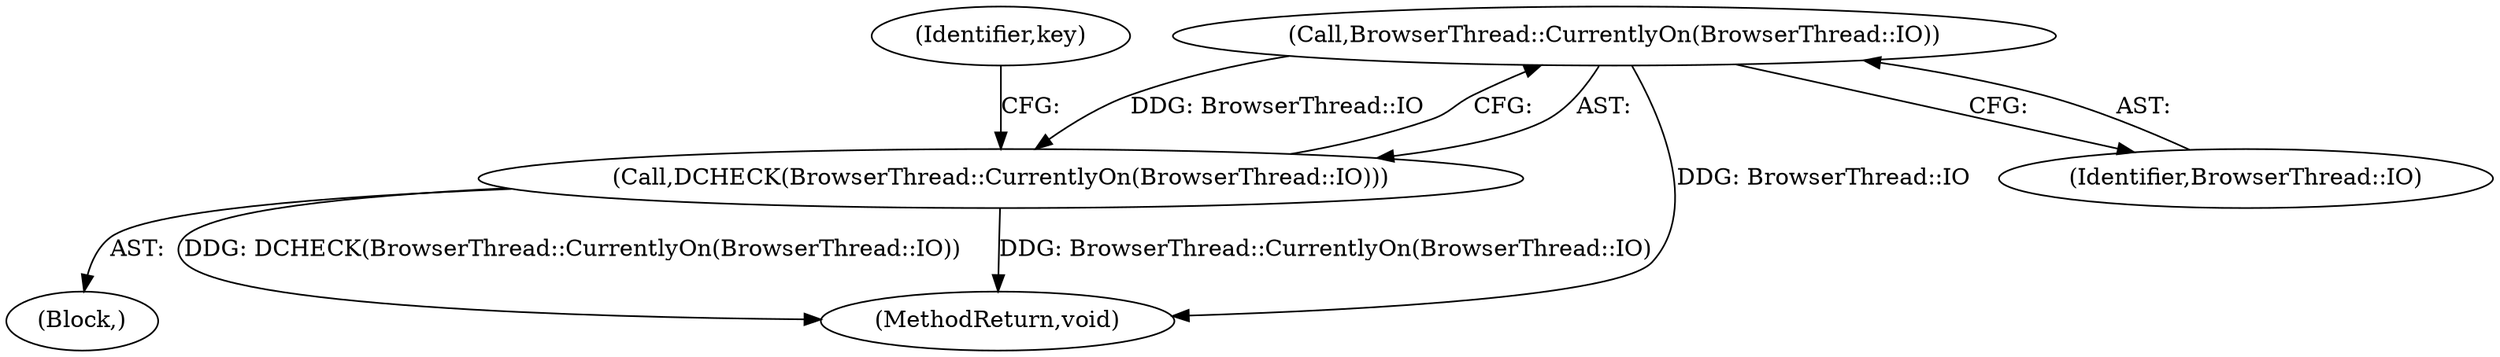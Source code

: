 digraph "0_Chrome_eb4bcacd683a68534bbe2e4d8d6eeafafc7f57ba_3@API" {
"1000105" [label="(Call,BrowserThread::CurrentlyOn(BrowserThread::IO))"];
"1000104" [label="(Call,DCHECK(BrowserThread::CurrentlyOn(BrowserThread::IO)))"];
"1000105" [label="(Call,BrowserThread::CurrentlyOn(BrowserThread::IO))"];
"1000104" [label="(Call,DCHECK(BrowserThread::CurrentlyOn(BrowserThread::IO)))"];
"1000121" [label="(MethodReturn,void)"];
"1000103" [label="(Block,)"];
"1000106" [label="(Identifier,BrowserThread::IO)"];
"1000112" [label="(Identifier,key)"];
"1000105" -> "1000104"  [label="AST: "];
"1000105" -> "1000106"  [label="CFG: "];
"1000106" -> "1000105"  [label="AST: "];
"1000104" -> "1000105"  [label="CFG: "];
"1000105" -> "1000121"  [label="DDG: BrowserThread::IO"];
"1000105" -> "1000104"  [label="DDG: BrowserThread::IO"];
"1000104" -> "1000103"  [label="AST: "];
"1000112" -> "1000104"  [label="CFG: "];
"1000104" -> "1000121"  [label="DDG: DCHECK(BrowserThread::CurrentlyOn(BrowserThread::IO))"];
"1000104" -> "1000121"  [label="DDG: BrowserThread::CurrentlyOn(BrowserThread::IO)"];
}

